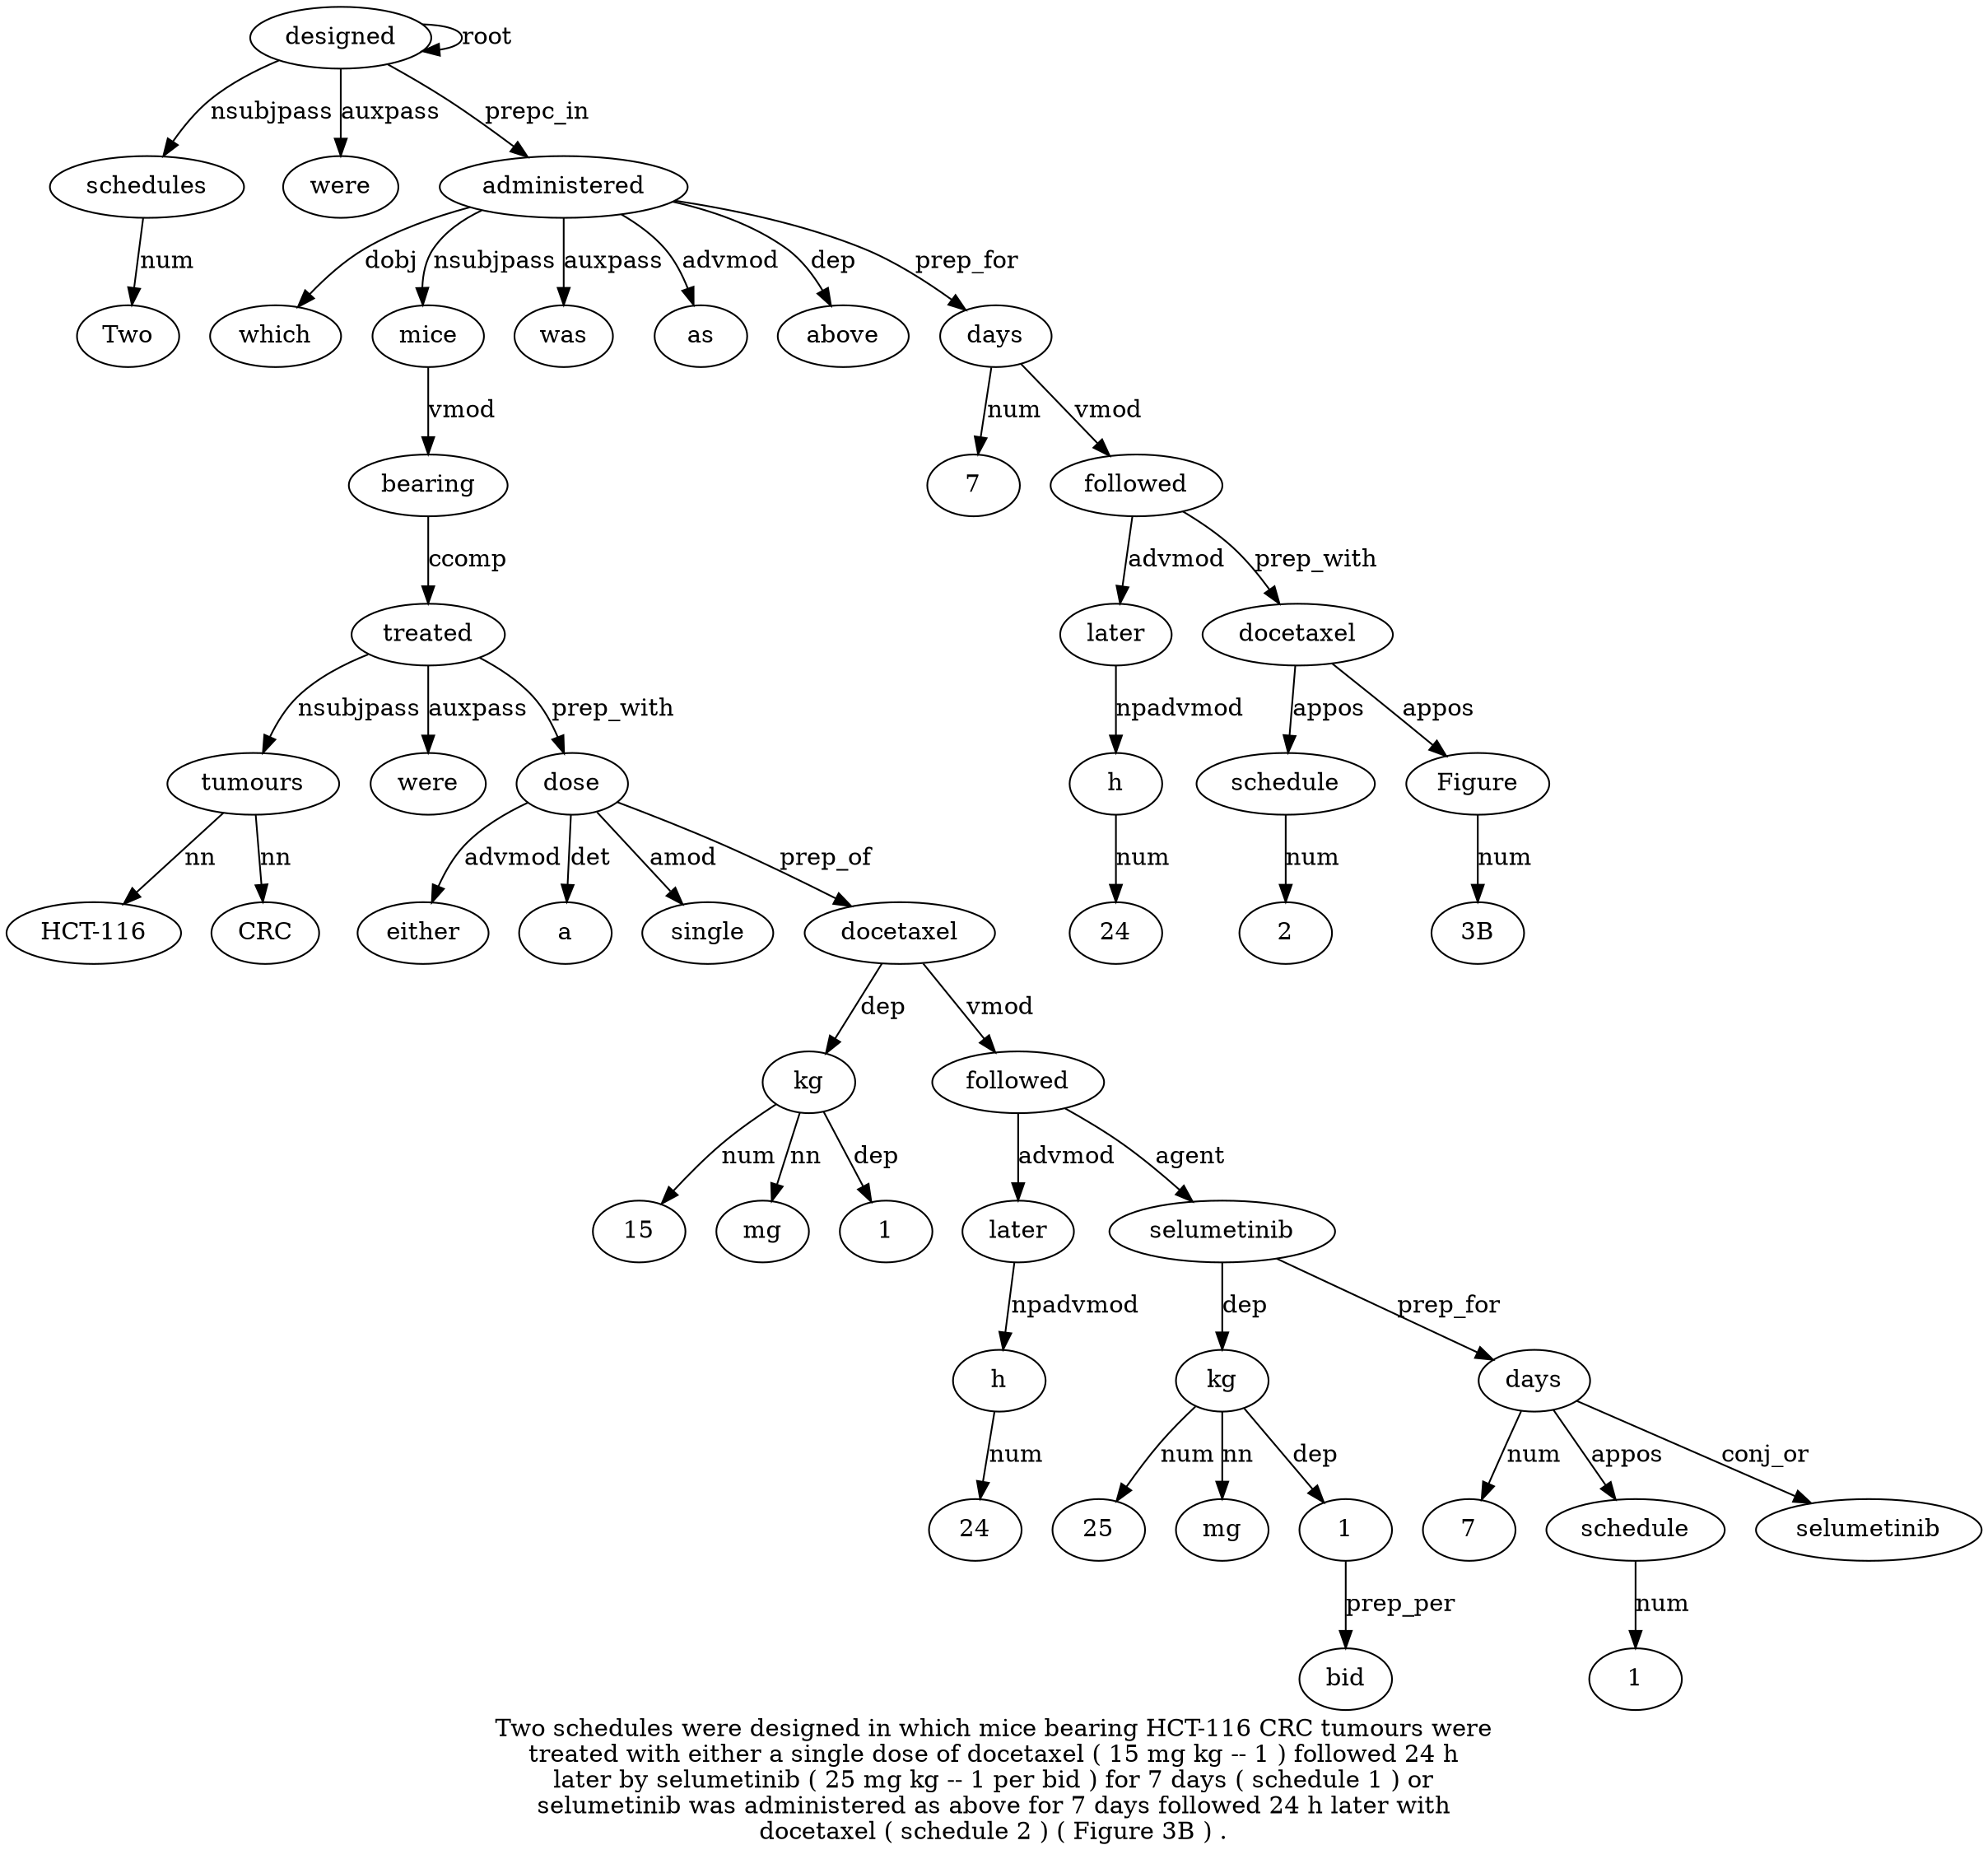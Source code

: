 digraph "Two schedules were designed in which mice bearing HCT-116 CRC tumours were treated with either a single dose of docetaxel ( 15 mg kg -- 1 ) followed 24 h later by selumetinib ( 25 mg kg -- 1 per bid ) for 7 days ( schedule 1 ) or selumetinib was administered as above for 7 days followed 24 h later with docetaxel ( schedule 2 ) ( Figure 3B ) ." {
label="Two schedules were designed in which mice bearing HCT-116 CRC tumours were
treated with either a single dose of docetaxel ( 15 mg kg -- 1 ) followed 24 h
later by selumetinib ( 25 mg kg -- 1 per bid ) for 7 days ( schedule 1 ) or
selumetinib was administered as above for 7 days followed 24 h later with
docetaxel ( schedule 2 ) ( Figure 3B ) .";
schedules2 [style=filled, fillcolor=white, label=schedules];
Two1 [style=filled, fillcolor=white, label=Two];
schedules2 -> Two1  [label=num];
designed4 [style=filled, fillcolor=white, label=designed];
designed4 -> schedules2  [label=nsubjpass];
were3 [style=filled, fillcolor=white, label=were];
designed4 -> were3  [label=auxpass];
designed4 -> designed4  [label=root];
administered53 [style=filled, fillcolor=white, label=administered];
which6 [style=filled, fillcolor=white, label=which];
administered53 -> which6  [label=dobj];
mice7 [style=filled, fillcolor=white, label=mice];
administered53 -> mice7  [label=nsubjpass];
bearing8 [style=filled, fillcolor=white, label=bearing];
mice7 -> bearing8  [label=vmod];
tumours11 [style=filled, fillcolor=white, label=tumours];
"HCT-1169" [style=filled, fillcolor=white, label="HCT-116"];
tumours11 -> "HCT-1169"  [label=nn];
CRC10 [style=filled, fillcolor=white, label=CRC];
tumours11 -> CRC10  [label=nn];
treated13 [style=filled, fillcolor=white, label=treated];
treated13 -> tumours11  [label=nsubjpass];
were12 [style=filled, fillcolor=white, label=were];
treated13 -> were12  [label=auxpass];
bearing8 -> treated13  [label=ccomp];
dose18 [style=filled, fillcolor=white, label=dose];
either15 [style=filled, fillcolor=white, label=either];
dose18 -> either15  [label=advmod];
a16 [style=filled, fillcolor=white, label=a];
dose18 -> a16  [label=det];
single17 [style=filled, fillcolor=white, label=single];
dose18 -> single17  [label=amod];
treated13 -> dose18  [label=prep_with];
docetaxel20 [style=filled, fillcolor=white, label=docetaxel];
dose18 -> docetaxel20  [label=prep_of];
kg24 [style=filled, fillcolor=white, label=kg];
1522 [style=filled, fillcolor=white, label=15];
kg24 -> 1522  [label=num];
mg23 [style=filled, fillcolor=white, label=mg];
kg24 -> mg23  [label=nn];
docetaxel20 -> kg24  [label=dep];
126 [style=filled, fillcolor=white, label=1];
kg24 -> 126  [label=dep];
followed28 [style=filled, fillcolor=white, label=followed];
docetaxel20 -> followed28  [label=vmod];
h30 [style=filled, fillcolor=white, label=h];
2429 [style=filled, fillcolor=white, label=24];
h30 -> 2429  [label=num];
later31 [style=filled, fillcolor=white, label=later];
later31 -> h30  [label=npadvmod];
followed28 -> later31  [label=advmod];
selumetinib33 [style=filled, fillcolor=white, label=selumetinib];
followed28 -> selumetinib33  [label=agent];
kg37 [style=filled, fillcolor=white, label=kg];
253 [style=filled, fillcolor=white, label=25];
kg37 -> 253  [label=num];
mg36 [style=filled, fillcolor=white, label=mg];
kg37 -> mg36  [label=nn];
selumetinib33 -> kg37  [label=dep];
139 [style=filled, fillcolor=white, label=1];
kg37 -> 139  [label=dep];
bid41 [style=filled, fillcolor=white, label=bid];
139 -> bid41  [label=prep_per];
days45 [style=filled, fillcolor=white, label=days];
744 [style=filled, fillcolor=white, label=7];
days45 -> 744  [label=num];
selumetinib33 -> days45  [label=prep_for];
schedule47 [style=filled, fillcolor=white, label=schedule];
days45 -> schedule47  [label=appos];
148 [style=filled, fillcolor=white, label=1];
schedule47 -> 148  [label=num];
selumetinib51 [style=filled, fillcolor=white, label=selumetinib];
days45 -> selumetinib51  [label=conj_or];
was52 [style=filled, fillcolor=white, label=was];
administered53 -> was52  [label=auxpass];
designed4 -> administered53  [label=prepc_in];
as54 [style=filled, fillcolor=white, label=as];
administered53 -> as54  [label=advmod];
above55 [style=filled, fillcolor=white, label=above];
administered53 -> above55  [label=dep];
days58 [style=filled, fillcolor=white, label=days];
75 [style=filled, fillcolor=white, label=7];
days58 -> 75  [label=num];
administered53 -> days58  [label=prep_for];
followed59 [style=filled, fillcolor=white, label=followed];
days58 -> followed59  [label=vmod];
h61 [style=filled, fillcolor=white, label=h];
2460 [style=filled, fillcolor=white, label=24];
h61 -> 2460  [label=num];
later62 [style=filled, fillcolor=white, label=later];
later62 -> h61  [label=npadvmod];
followed59 -> later62  [label=advmod];
docetaxel64 [style=filled, fillcolor=white, label=docetaxel];
followed59 -> docetaxel64  [label=prep_with];
schedule66 [style=filled, fillcolor=white, label=schedule];
docetaxel64 -> schedule66  [label=appos];
267 [style=filled, fillcolor=white, label=2];
schedule66 -> 267  [label=num];
Figure70 [style=filled, fillcolor=white, label=Figure];
docetaxel64 -> Figure70  [label=appos];
"3B71" [style=filled, fillcolor=white, label="3B"];
Figure70 -> "3B71"  [label=num];
}
